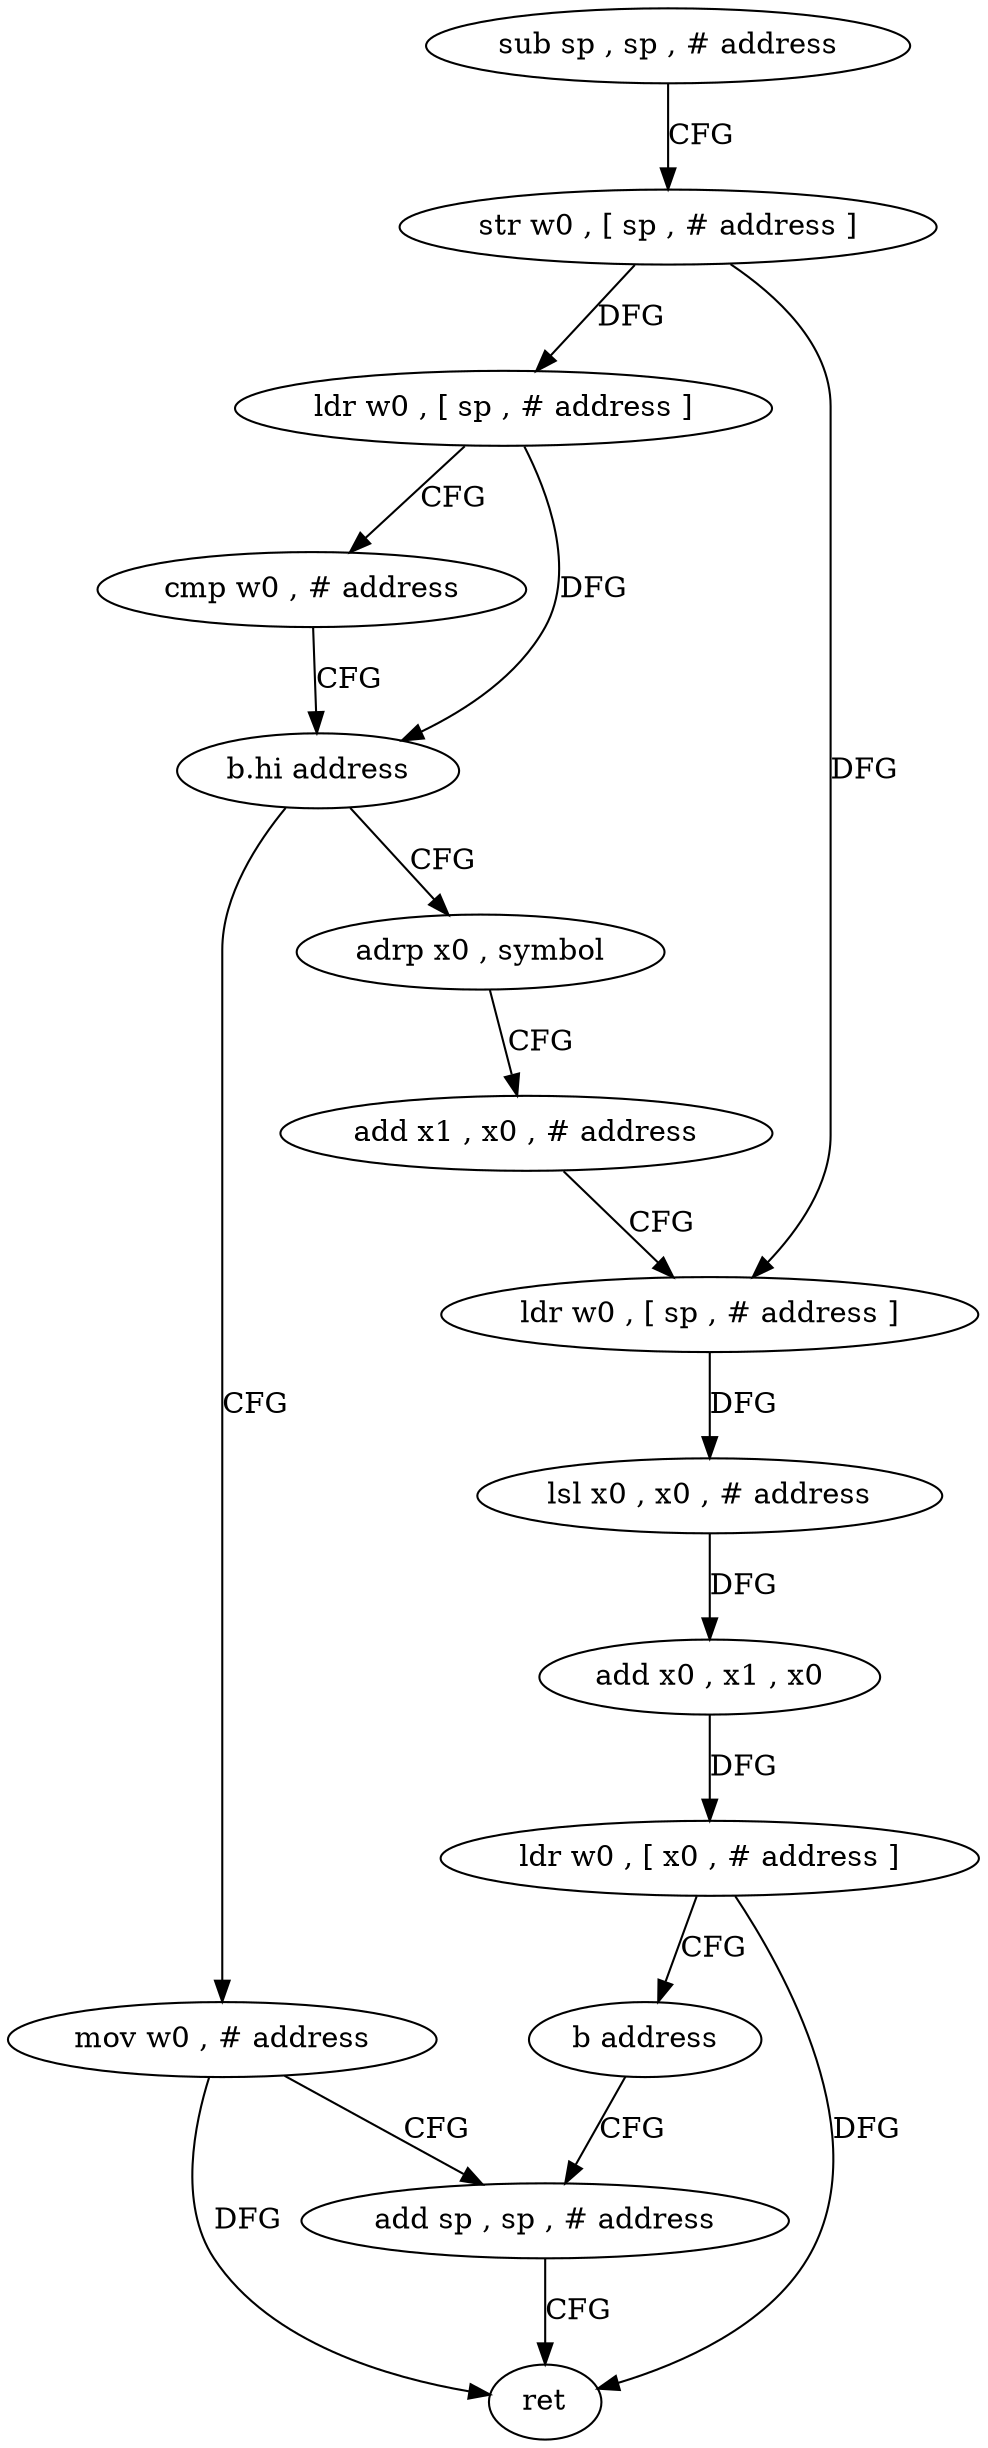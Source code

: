 digraph "func" {
"4296560" [label = "sub sp , sp , # address" ]
"4296564" [label = "str w0 , [ sp , # address ]" ]
"4296568" [label = "ldr w0 , [ sp , # address ]" ]
"4296572" [label = "cmp w0 , # address" ]
"4296576" [label = "b.hi address" ]
"4296608" [label = "mov w0 , # address" ]
"4296580" [label = "adrp x0 , symbol" ]
"4296612" [label = "add sp , sp , # address" ]
"4296584" [label = "add x1 , x0 , # address" ]
"4296588" [label = "ldr w0 , [ sp , # address ]" ]
"4296592" [label = "lsl x0 , x0 , # address" ]
"4296596" [label = "add x0 , x1 , x0" ]
"4296600" [label = "ldr w0 , [ x0 , # address ]" ]
"4296604" [label = "b address" ]
"4296616" [label = "ret" ]
"4296560" -> "4296564" [ label = "CFG" ]
"4296564" -> "4296568" [ label = "DFG" ]
"4296564" -> "4296588" [ label = "DFG" ]
"4296568" -> "4296572" [ label = "CFG" ]
"4296568" -> "4296576" [ label = "DFG" ]
"4296572" -> "4296576" [ label = "CFG" ]
"4296576" -> "4296608" [ label = "CFG" ]
"4296576" -> "4296580" [ label = "CFG" ]
"4296608" -> "4296612" [ label = "CFG" ]
"4296608" -> "4296616" [ label = "DFG" ]
"4296580" -> "4296584" [ label = "CFG" ]
"4296612" -> "4296616" [ label = "CFG" ]
"4296584" -> "4296588" [ label = "CFG" ]
"4296588" -> "4296592" [ label = "DFG" ]
"4296592" -> "4296596" [ label = "DFG" ]
"4296596" -> "4296600" [ label = "DFG" ]
"4296600" -> "4296604" [ label = "CFG" ]
"4296600" -> "4296616" [ label = "DFG" ]
"4296604" -> "4296612" [ label = "CFG" ]
}
